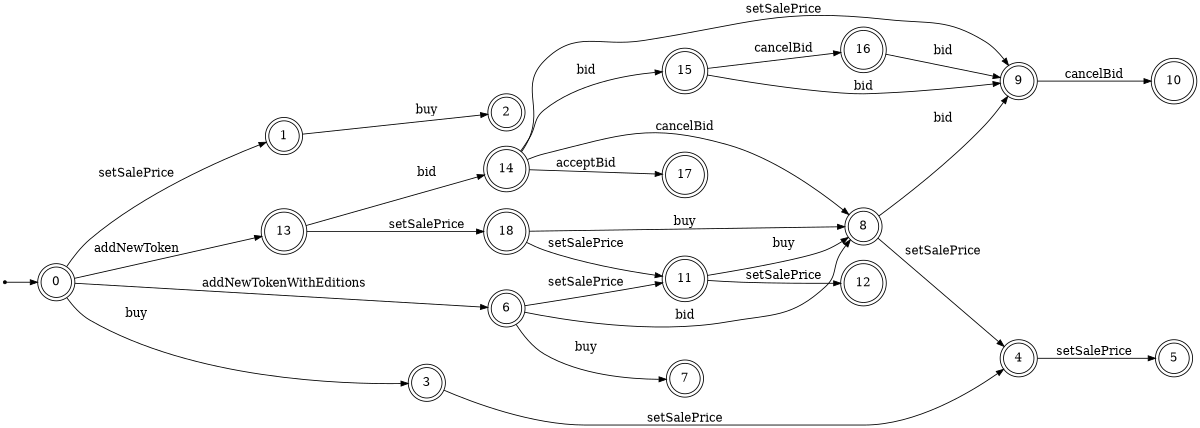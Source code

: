 digraph {
	ranksep=0.5 size="8, 8"
	rankdir=LR
	Initial [label="" fontsize=14.0 shape=point]
	0 [fontsize=14.0 shape=doublecircle]
	1 [fontsize=14.0 shape=doublecircle]
	10 [fontsize=14.0 shape=doublecircle]
	11 [fontsize=14.0 shape=doublecircle]
	12 [fontsize=14.0 shape=doublecircle]
	13 [fontsize=14.0 shape=doublecircle]
	14 [fontsize=14.0 shape=doublecircle]
	15 [fontsize=14.0 shape=doublecircle]
	16 [fontsize=14.0 shape=doublecircle]
	17 [fontsize=14.0 shape=doublecircle]
	18 [fontsize=14.0 shape=doublecircle]
	2 [fontsize=14.0 shape=doublecircle]
	3 [fontsize=14.0 shape=doublecircle]
	4 [fontsize=14.0 shape=doublecircle]
	5 [fontsize=14.0 shape=doublecircle]
	6 [fontsize=14.0 shape=doublecircle]
	7 [fontsize=14.0 shape=doublecircle]
	8 [fontsize=14.0 shape=doublecircle]
	9 [fontsize=14.0 shape=doublecircle]
	Initial -> 0 [arrowsize=0.85]
	0 -> 13 [label=" addNewToken " arrowsize=0.85 fontsize=14.0]
	0 -> 6 [label=" addNewTokenWithEditions " arrowsize=0.85 fontsize=14.0]
	0 -> 3 [label=" buy " arrowsize=0.85 fontsize=14.0]
	0 -> 1 [label=" setSalePrice " arrowsize=0.85 fontsize=14.0]
	1 -> 2 [label=" buy " arrowsize=0.85 fontsize=14.0]
	3 -> 4 [label=" setSalePrice " arrowsize=0.85 fontsize=14.0]
	4 -> 5 [label=" setSalePrice " arrowsize=0.85 fontsize=14.0]
	6 -> 11 [label=" setSalePrice " arrowsize=0.85 fontsize=14.0]
	6 -> 8 [label=" bid " arrowsize=0.85 fontsize=14.0]
	6 -> 7 [label=" buy " arrowsize=0.85 fontsize=14.0]
	8 -> 4 [label=" setSalePrice " arrowsize=0.85 fontsize=14.0]
	8 -> 9 [label=" bid " arrowsize=0.85 fontsize=14.0]
	9 -> 10 [label=" cancelBid " arrowsize=0.85 fontsize=14.0]
	11 -> 12 [label=" setSalePrice " arrowsize=0.85 fontsize=14.0]
	11 -> 8 [label=" buy " arrowsize=0.85 fontsize=14.0]
	13 -> 18 [label=" setSalePrice " arrowsize=0.85 fontsize=14.0]
	13 -> 14 [label=" bid " arrowsize=0.85 fontsize=14.0]
	14 -> 9 [label=" setSalePrice " arrowsize=0.85 fontsize=14.0]
	14 -> 8 [label=" cancelBid " arrowsize=0.85 fontsize=14.0]
	14 -> 17 [label=" acceptBid " arrowsize=0.85 fontsize=14.0]
	14 -> 15 [label=" bid " arrowsize=0.85 fontsize=14.0]
	15 -> 9 [label=" bid " arrowsize=0.85 fontsize=14.0]
	15 -> 16 [label=" cancelBid " arrowsize=0.85 fontsize=14.0]
	16 -> 9 [label=" bid " arrowsize=0.85 fontsize=14.0]
	18 -> 8 [label=" buy " arrowsize=0.85 fontsize=14.0]
	18 -> 11 [label=" setSalePrice " arrowsize=0.85 fontsize=14.0]
}
